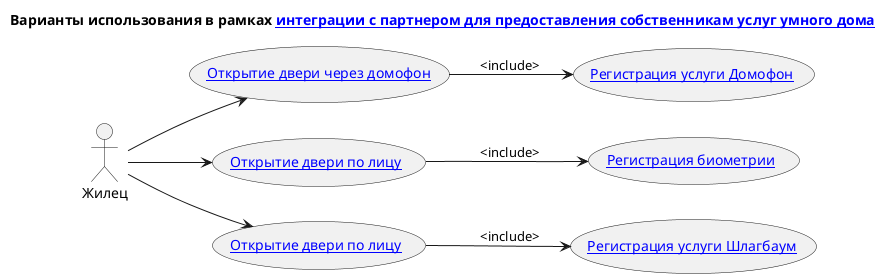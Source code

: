 @startuml

title Варианты использования в рамках [[./../context.puml интеграции с партнером для предоставления собственникам услуг умного дома]]

left to right direction

actor Жилец as Tenant

usecase "[[./UC02i1.puml Регистрация услуги Домофон]]" as UC02i1
usecase "[[./UC02.puml Открытие двери через домофон]]" as UC02
usecase "[[./UC03.puml Открытие двери по лицу]]" as UC03
usecase "[[./UC05i1.puml Регистрация услуги Шлагбаум]]" as UC05i1
usecase "[[./UC05.puml Открытие двери по лицу]]" as UC05
usecase "[[./UC03i1.puml Регистрация биометрии]]" as UC03i1

Tenant --> UC02
Tenant --> UC03
Tenant --> UC05

UC02 --> UC02i1: <include>
UC05 --> UC05i1: <include>
UC03 --> UC03i1: <include>

'url of UC01 is [[./uc.puml]]

@enduml